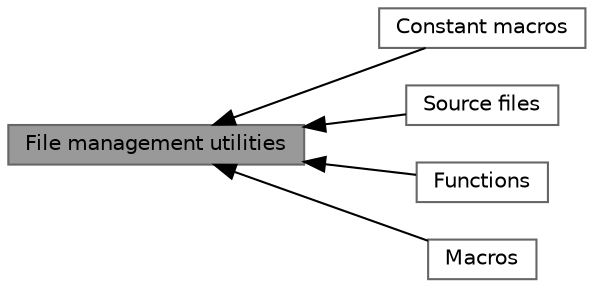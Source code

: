 digraph "File management utilities"
{
 // INTERACTIVE_SVG=YES
 // LATEX_PDF_SIZE
  bgcolor="transparent";
  edge [fontname=Helvetica,fontsize=10,labelfontname=Helvetica,labelfontsize=10];
  node [fontname=Helvetica,fontsize=10,shape=box,height=0.2,width=0.4];
  rankdir=LR;
  Node1 [label="File management utilities",height=0.2,width=0.4,color="gray40", fillcolor="grey60", style="filled", fontcolor="black",tooltip="This module provides utilities to manage informations about files."];
  Node2 [label="Constant macros",height=0.2,width=0.4,color="grey40", fillcolor="white", style="filled",URL="$d7/dd8/group__fmanc___f_m___u_t_i_l_s__const__macros.html",tooltip="This submodule contains constant macros used by the lib."];
  Node5 [label="Source files",height=0.2,width=0.4,color="grey40", fillcolor="white", style="filled",URL="$d8/d53/group__fmanc___f_m___u_t_i_l_s__files.html",tooltip="This submodule contains files related to file management utilities."];
  Node3 [label="Functions",height=0.2,width=0.4,color="grey40", fillcolor="white", style="filled",URL="$de/dc0/group__fmanc___f_m___u_t_i_l_s__func.html",tooltip="This submodule contains the functions related to file management utilities."];
  Node4 [label="Macros",height=0.2,width=0.4,color="grey40", fillcolor="white", style="filled",URL="$d1/d23/group__fmanc___f_m___u_t_i_l_s__macros.html",tooltip="This submodule contains macros related to files management facilities."];
  Node1->Node2 [shape=plaintext, dir="back", style="solid"];
  Node1->Node3 [shape=plaintext, dir="back", style="solid"];
  Node1->Node4 [shape=plaintext, dir="back", style="solid"];
  Node1->Node5 [shape=plaintext, dir="back", style="solid"];
}
